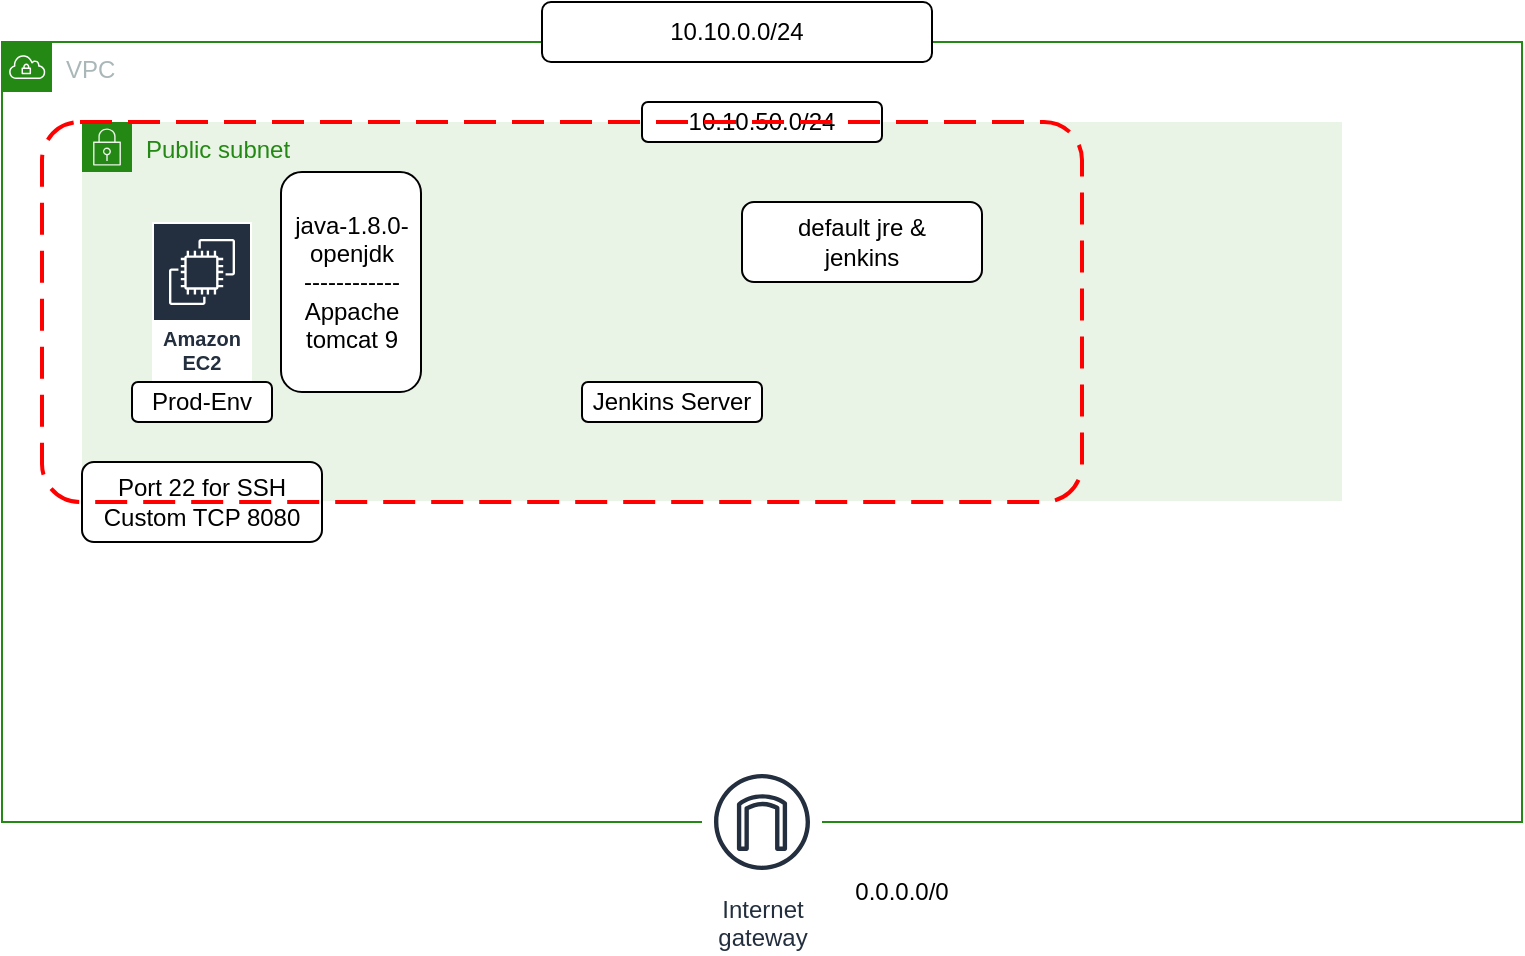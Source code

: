 <mxfile version="20.7.4" type="github">
  <diagram id="tG8iGMxadO1Et6cglrim" name="Page-1">
    <mxGraphModel dx="880" dy="395" grid="1" gridSize="10" guides="1" tooltips="1" connect="1" arrows="1" fold="1" page="1" pageScale="1" pageWidth="850" pageHeight="1100" math="0" shadow="0">
      <root>
        <mxCell id="0" />
        <mxCell id="1" parent="0" />
        <mxCell id="zTSLAmRdlTajMLCa33K6-1" value="VPC" style="points=[[0,0],[0.25,0],[0.5,0],[0.75,0],[1,0],[1,0.25],[1,0.5],[1,0.75],[1,1],[0.75,1],[0.5,1],[0.25,1],[0,1],[0,0.75],[0,0.5],[0,0.25]];outlineConnect=0;gradientColor=none;html=1;whiteSpace=wrap;fontSize=12;fontStyle=0;container=1;pointerEvents=0;collapsible=0;recursiveResize=0;shape=mxgraph.aws4.group;grIcon=mxgraph.aws4.group_vpc;strokeColor=#248814;fillColor=none;verticalAlign=top;align=left;spacingLeft=30;fontColor=#AAB7B8;dashed=0;" vertex="1" parent="1">
          <mxGeometry x="40" y="40" width="760" height="390" as="geometry" />
        </mxCell>
        <mxCell id="zTSLAmRdlTajMLCa33K6-2" value="Public subnet" style="points=[[0,0],[0.25,0],[0.5,0],[0.75,0],[1,0],[1,0.25],[1,0.5],[1,0.75],[1,1],[0.75,1],[0.5,1],[0.25,1],[0,1],[0,0.75],[0,0.5],[0,0.25]];outlineConnect=0;gradientColor=none;html=1;whiteSpace=wrap;fontSize=12;fontStyle=0;container=1;pointerEvents=0;collapsible=0;recursiveResize=0;shape=mxgraph.aws4.group;grIcon=mxgraph.aws4.group_security_group;grStroke=0;strokeColor=#248814;fillColor=#E9F3E6;verticalAlign=top;align=left;spacingLeft=30;fontColor=#248814;dashed=0;" vertex="1" parent="zTSLAmRdlTajMLCa33K6-1">
          <mxGeometry x="40" y="40" width="630" height="189.5" as="geometry" />
        </mxCell>
        <mxCell id="zTSLAmRdlTajMLCa33K6-3" value="Amazon EC2" style="sketch=0;outlineConnect=0;fontColor=#232F3E;gradientColor=none;strokeColor=#ffffff;fillColor=#232F3E;dashed=0;verticalLabelPosition=middle;verticalAlign=bottom;align=center;html=1;whiteSpace=wrap;fontSize=10;fontStyle=1;spacing=3;shape=mxgraph.aws4.productIcon;prIcon=mxgraph.aws4.ec2;" vertex="1" parent="zTSLAmRdlTajMLCa33K6-2">
          <mxGeometry x="35" y="50" width="50" height="80" as="geometry" />
        </mxCell>
        <mxCell id="zTSLAmRdlTajMLCa33K6-7" value="Prod-Env" style="rounded=1;whiteSpace=wrap;html=1;" vertex="1" parent="zTSLAmRdlTajMLCa33K6-2">
          <mxGeometry x="25" y="130" width="70" height="20" as="geometry" />
        </mxCell>
        <mxCell id="zTSLAmRdlTajMLCa33K6-9" value="Jenkins Server" style="rounded=1;whiteSpace=wrap;html=1;" vertex="1" parent="zTSLAmRdlTajMLCa33K6-2">
          <mxGeometry x="250" y="130" width="90" height="20" as="geometry" />
        </mxCell>
        <mxCell id="zTSLAmRdlTajMLCa33K6-15" value="default jre &amp;amp;&lt;br&gt;jenkins" style="rounded=1;whiteSpace=wrap;html=1;" vertex="1" parent="zTSLAmRdlTajMLCa33K6-2">
          <mxGeometry x="330" y="40" width="120" height="40" as="geometry" />
        </mxCell>
        <mxCell id="zTSLAmRdlTajMLCa33K6-18" value="" style="shape=image;html=1;verticalAlign=top;verticalLabelPosition=bottom;labelBackgroundColor=#ffffff;imageAspect=0;aspect=fixed;image=https://cdn1.iconfinder.com/data/icons/operating-system-flat-1/30/ubuntu-128.png" vertex="1" parent="zTSLAmRdlTajMLCa33K6-2">
          <mxGeometry x="260" y="50" width="70" height="70" as="geometry" />
        </mxCell>
        <mxCell id="zTSLAmRdlTajMLCa33K6-6" value="10.10.50.0/24" style="rounded=1;whiteSpace=wrap;html=1;" vertex="1" parent="zTSLAmRdlTajMLCa33K6-1">
          <mxGeometry x="320" y="30" width="120" height="20" as="geometry" />
        </mxCell>
        <mxCell id="zTSLAmRdlTajMLCa33K6-11" value="Port 22 for SSH&lt;br&gt;Custom TCP 8080" style="rounded=1;whiteSpace=wrap;html=1;" vertex="1" parent="zTSLAmRdlTajMLCa33K6-1">
          <mxGeometry x="40" y="210" width="120" height="40" as="geometry" />
        </mxCell>
        <mxCell id="zTSLAmRdlTajMLCa33K6-12" value="Internet&#xa;gateway" style="sketch=0;outlineConnect=0;fontColor=#232F3E;gradientColor=none;strokeColor=#232F3E;fillColor=#ffffff;dashed=0;verticalLabelPosition=bottom;verticalAlign=top;align=center;html=1;fontSize=12;fontStyle=0;aspect=fixed;shape=mxgraph.aws4.resourceIcon;resIcon=mxgraph.aws4.internet_gateway;" vertex="1" parent="zTSLAmRdlTajMLCa33K6-1">
          <mxGeometry x="350" y="360" width="60" height="60" as="geometry" />
        </mxCell>
        <mxCell id="zTSLAmRdlTajMLCa33K6-14" value="java-1.8.0-openjdk&lt;br&gt;------------&lt;br&gt;Appache tomcat 9" style="rounded=1;whiteSpace=wrap;html=1;" vertex="1" parent="zTSLAmRdlTajMLCa33K6-1">
          <mxGeometry x="139.5" y="65" width="70" height="110" as="geometry" />
        </mxCell>
        <mxCell id="zTSLAmRdlTajMLCa33K6-10" value="" style="rounded=1;arcSize=10;dashed=1;strokeColor=#ff0000;fillColor=none;gradientColor=none;dashPattern=8 4;strokeWidth=2;" vertex="1" parent="zTSLAmRdlTajMLCa33K6-1">
          <mxGeometry x="20" y="40" width="520" height="190" as="geometry" />
        </mxCell>
        <mxCell id="zTSLAmRdlTajMLCa33K6-5" value="10.10.0.0/24" style="rounded=1;whiteSpace=wrap;html=1;" vertex="1" parent="1">
          <mxGeometry x="310" y="20" width="195" height="30" as="geometry" />
        </mxCell>
        <mxCell id="zTSLAmRdlTajMLCa33K6-13" value="0.0.0.0/0" style="text;html=1;strokeColor=none;fillColor=none;align=center;verticalAlign=middle;whiteSpace=wrap;rounded=0;" vertex="1" parent="1">
          <mxGeometry x="460" y="450" width="60" height="30" as="geometry" />
        </mxCell>
      </root>
    </mxGraphModel>
  </diagram>
</mxfile>
